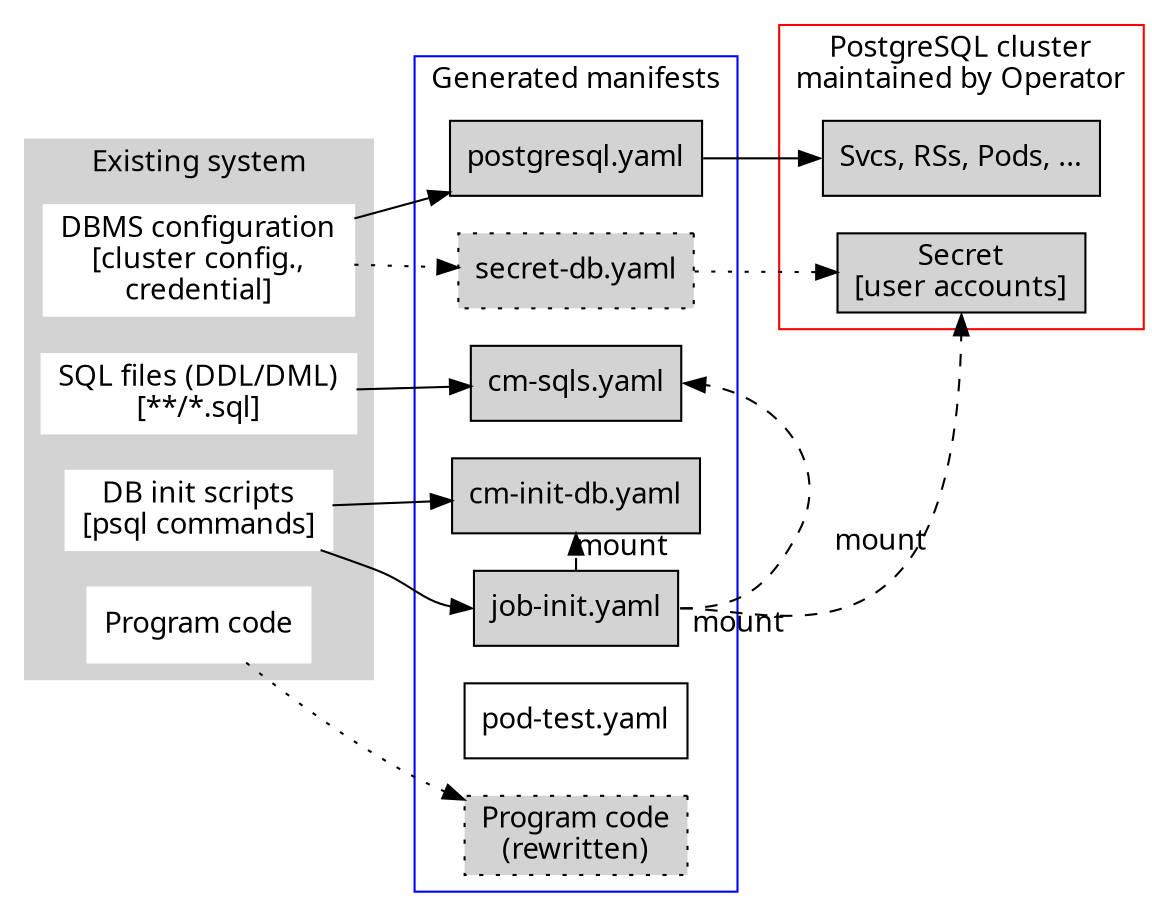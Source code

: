 digraph G {

    graph[fontname="overlock"]
    node[fontname="overlock"]
    edge[fontname="overlock"]

    rankdir=LR

    subgraph cluster_0 {
        style=filled;
        color=lightgrey;
        edge [style=invis]
        node [shape=box,style=filled,color=white];
        a1 [label="DBMS configuration\n[cluster config.,\ncredential]"]
        a2 [label="SQL files (DDL/DML)\n[**/*.sql]"]
        a3 [label="DB init scripts\n[psql commands]"]
        a4 [label="Program code"]
        label = "Existing system";
    }

    subgraph cluster_1 {
        node [shape=box,style=filled];
        edge [style=invis]
        label = "Generated manifests";
        color=blue
        b1 [label="secret-db.yaml",style="filled,dotted"]
        b0 [label="postgresql.yaml"]
        b2 [label="cm-sqls.yaml"]
        b3 [label="cm-init-db.yaml"]
        b4 [label="job-init.yaml"]
        b5 [label="pod-test.yaml",style=""]
        b6 [label="Program code\n(rewritten)",style="dotted,filled"]
        {rank=same b0 b1 b2 b3 b4 b5 b6}
        b4 -> b3 [xlabel="mount ",style=dashed]
        b4 -> b2 [xlabel=" mount",headport=e,tailport=e,style=dashed]
    }

    subgraph cluster_2 {
        color=red
        label = "PostgreSQL cluster\nmaintained by Operator"
        node [shape=box,style=filled]
        c0 [label="Secret\n[user accounts]"]
        c1 [label="Svcs, RSs, Pods, ..."]
    }
    a1 -> b0; a1 -> b1 [style=dotted]
    a2 -> b2
    a3 -> b3; a3 -> b4 [headport=w]
    a4 -> b6 [style=dotted]
    b0 -> c1 [headport=w,tailport=e]; b1->c0 [style=dotted]
    b4 -> c0 [xlabel="mount",headport=s,tailport=e,style=dashed]
    // b4 -> c1 [headport=se]
}
